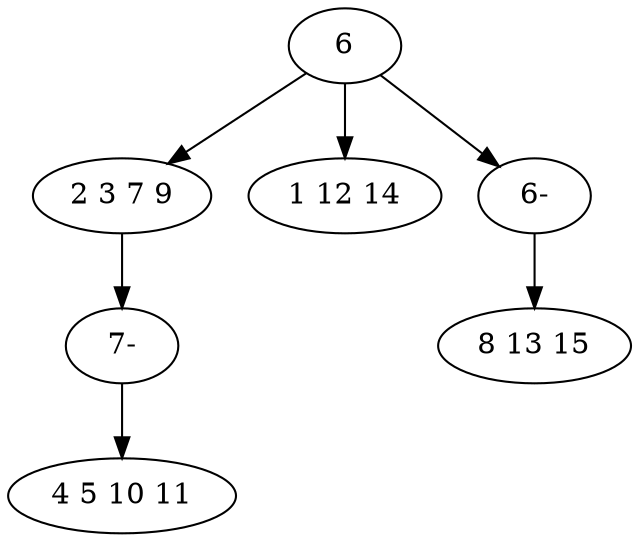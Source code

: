 digraph true_tree {
	"0" -> "1"
	"0" -> "2"
	"0" -> "6"
	"1" -> "5"
	"5" -> "4"
	"6" -> "3"
	"0" [label="6"];
	"1" [label="2 3 7 9"];
	"2" [label="1 12 14"];
	"3" [label="8 13 15"];
	"4" [label="4 5 10 11"];
	"5" [label="7-"];
	"6" [label="6-"];
}
